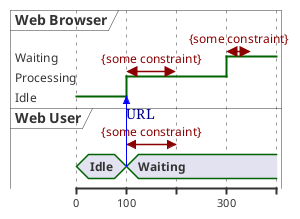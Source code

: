 {
  "sha1": "dcxivejbzmzy6jv0119mwgkfzo5kzih",
  "insertion": {
    "when": "2024-06-01T09:03:02.821Z",
    "user": "plantuml@gmail.com"
  }
}
@startuml
<style>
timingDiagram {
	arrow {
      LineThickness 1
	  LineColor blue
	}
}
</style>
robust "Web Browser" as WB
concise "Web User" as WU

@0
WU is Idle
WB is Idle

@100
WU -> WB : URL
WU is Waiting
WB is Processing
WU@100 <-> @200 : {some constraint} 
WB@100 <-> @200 : {some constraint} 

@300
WB is Waiting
WB@300 <-> @+50 : {some constraint} 
@enduml
